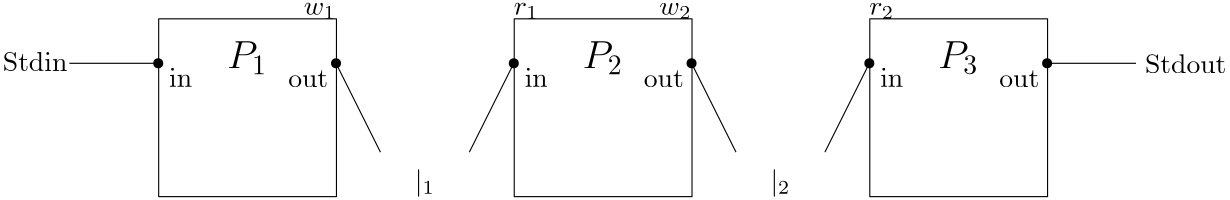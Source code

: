 <?xml version="1.0"?>
<!DOCTYPE ipe SYSTEM "ipe.dtd">
<ipe version="70218" creator="Ipe 7.2.28">
<info created="D:20231225205240" modified="D:20231225233610"/>
<ipestyle name="basic">
<symbol name="arrow/arc(spx)">
<path stroke="sym-stroke" fill="sym-stroke" pen="sym-pen">
0 0 m
-1 0.333 l
-1 -0.333 l
h
</path>
</symbol>
<symbol name="arrow/farc(spx)">
<path stroke="sym-stroke" fill="white" pen="sym-pen">
0 0 m
-1 0.333 l
-1 -0.333 l
h
</path>
</symbol>
<symbol name="arrow/ptarc(spx)">
<path stroke="sym-stroke" fill="sym-stroke" pen="sym-pen">
0 0 m
-1 0.333 l
-0.8 0 l
-1 -0.333 l
h
</path>
</symbol>
<symbol name="arrow/fptarc(spx)">
<path stroke="sym-stroke" fill="white" pen="sym-pen">
0 0 m
-1 0.333 l
-0.8 0 l
-1 -0.333 l
h
</path>
</symbol>
<symbol name="mark/circle(sx)" transformations="translations">
<path fill="sym-stroke">
0.6 0 0 0.6 0 0 e
0.4 0 0 0.4 0 0 e
</path>
</symbol>
<symbol name="mark/disk(sx)" transformations="translations">
<path fill="sym-stroke">
0.6 0 0 0.6 0 0 e
</path>
</symbol>
<symbol name="mark/fdisk(sfx)" transformations="translations">
<group>
<path fill="sym-fill">
0.5 0 0 0.5 0 0 e
</path>
<path fill="sym-stroke" fillrule="eofill">
0.6 0 0 0.6 0 0 e
0.4 0 0 0.4 0 0 e
</path>
</group>
</symbol>
<symbol name="mark/box(sx)" transformations="translations">
<path fill="sym-stroke" fillrule="eofill">
-0.6 -0.6 m
0.6 -0.6 l
0.6 0.6 l
-0.6 0.6 l
h
-0.4 -0.4 m
0.4 -0.4 l
0.4 0.4 l
-0.4 0.4 l
h
</path>
</symbol>
<symbol name="mark/square(sx)" transformations="translations">
<path fill="sym-stroke">
-0.6 -0.6 m
0.6 -0.6 l
0.6 0.6 l
-0.6 0.6 l
h
</path>
</symbol>
<symbol name="mark/fsquare(sfx)" transformations="translations">
<group>
<path fill="sym-fill">
-0.5 -0.5 m
0.5 -0.5 l
0.5 0.5 l
-0.5 0.5 l
h
</path>
<path fill="sym-stroke" fillrule="eofill">
-0.6 -0.6 m
0.6 -0.6 l
0.6 0.6 l
-0.6 0.6 l
h
-0.4 -0.4 m
0.4 -0.4 l
0.4 0.4 l
-0.4 0.4 l
h
</path>
</group>
</symbol>
<symbol name="mark/cross(sx)" transformations="translations">
<group>
<path fill="sym-stroke">
-0.43 -0.57 m
0.57 0.43 l
0.43 0.57 l
-0.57 -0.43 l
h
</path>
<path fill="sym-stroke">
-0.43 0.57 m
0.57 -0.43 l
0.43 -0.57 l
-0.57 0.43 l
h
</path>
</group>
</symbol>
<symbol name="arrow/fnormal(spx)">
<path stroke="sym-stroke" fill="white" pen="sym-pen">
0 0 m
-1 0.333 l
-1 -0.333 l
h
</path>
</symbol>
<symbol name="arrow/pointed(spx)">
<path stroke="sym-stroke" fill="sym-stroke" pen="sym-pen">
0 0 m
-1 0.333 l
-0.8 0 l
-1 -0.333 l
h
</path>
</symbol>
<symbol name="arrow/fpointed(spx)">
<path stroke="sym-stroke" fill="white" pen="sym-pen">
0 0 m
-1 0.333 l
-0.8 0 l
-1 -0.333 l
h
</path>
</symbol>
<symbol name="arrow/linear(spx)">
<path stroke="sym-stroke" pen="sym-pen">
-1 0.333 m
0 0 l
-1 -0.333 l
</path>
</symbol>
<symbol name="arrow/fdouble(spx)">
<path stroke="sym-stroke" fill="white" pen="sym-pen">
0 0 m
-1 0.333 l
-1 -0.333 l
h
-1 0 m
-2 0.333 l
-2 -0.333 l
h
</path>
</symbol>
<symbol name="arrow/double(spx)">
<path stroke="sym-stroke" fill="sym-stroke" pen="sym-pen">
0 0 m
-1 0.333 l
-1 -0.333 l
h
-1 0 m
-2 0.333 l
-2 -0.333 l
h
</path>
</symbol>
<symbol name="arrow/mid-normal(spx)">
<path stroke="sym-stroke" fill="sym-stroke" pen="sym-pen">
0.5 0 m
-0.5 0.333 l
-0.5 -0.333 l
h
</path>
</symbol>
<symbol name="arrow/mid-fnormal(spx)">
<path stroke="sym-stroke" fill="white" pen="sym-pen">
0.5 0 m
-0.5 0.333 l
-0.5 -0.333 l
h
</path>
</symbol>
<symbol name="arrow/mid-pointed(spx)">
<path stroke="sym-stroke" fill="sym-stroke" pen="sym-pen">
0.5 0 m
-0.5 0.333 l
-0.3 0 l
-0.5 -0.333 l
h
</path>
</symbol>
<symbol name="arrow/mid-fpointed(spx)">
<path stroke="sym-stroke" fill="white" pen="sym-pen">
0.5 0 m
-0.5 0.333 l
-0.3 0 l
-0.5 -0.333 l
h
</path>
</symbol>
<symbol name="arrow/mid-double(spx)">
<path stroke="sym-stroke" fill="sym-stroke" pen="sym-pen">
1 0 m
0 0.333 l
0 -0.333 l
h
0 0 m
-1 0.333 l
-1 -0.333 l
h
</path>
</symbol>
<symbol name="arrow/mid-fdouble(spx)">
<path stroke="sym-stroke" fill="white" pen="sym-pen">
1 0 m
0 0.333 l
0 -0.333 l
h
0 0 m
-1 0.333 l
-1 -0.333 l
h
</path>
</symbol>
<anglesize name="22.5 deg" value="22.5"/>
<anglesize name="30 deg" value="30"/>
<anglesize name="45 deg" value="45"/>
<anglesize name="60 deg" value="60"/>
<anglesize name="90 deg" value="90"/>
<arrowsize name="large" value="10"/>
<arrowsize name="small" value="5"/>
<arrowsize name="tiny" value="3"/>
<color name="blue" value="0 0 1"/>
<color name="brown" value="0.647 0.165 0.165"/>
<color name="darkblue" value="0 0 0.545"/>
<color name="darkcyan" value="0 0.545 0.545"/>
<color name="darkgray" value="0.663"/>
<color name="darkgreen" value="0 0.392 0"/>
<color name="darkmagenta" value="0.545 0 0.545"/>
<color name="darkorange" value="1 0.549 0"/>
<color name="darkred" value="0.545 0 0"/>
<color name="gold" value="1 0.843 0"/>
<color name="gray" value="0.745"/>
<color name="green" value="0 1 0"/>
<color name="lightblue" value="0.678 0.847 0.902"/>
<color name="lightcyan" value="0.878 1 1"/>
<color name="lightgray" value="0.827"/>
<color name="lightgreen" value="0.565 0.933 0.565"/>
<color name="lightyellow" value="1 1 0.878"/>
<color name="navy" value="0 0 0.502"/>
<color name="orange" value="1 0.647 0"/>
<color name="pink" value="1 0.753 0.796"/>
<color name="purple" value="0.627 0.125 0.941"/>
<color name="red" value="1 0 0"/>
<color name="seagreen" value="0.18 0.545 0.341"/>
<color name="turquoise" value="0.251 0.878 0.816"/>
<color name="violet" value="0.933 0.51 0.933"/>
<color name="yellow" value="1 1 0"/>
<dashstyle name="dash dot dotted" value="[4 2 1 2 1 2] 0"/>
<dashstyle name="dash dotted" value="[4 2 1 2] 0"/>
<dashstyle name="dashed" value="[4] 0"/>
<dashstyle name="dotted" value="[1 3] 0"/>
<gridsize name="10 pts (~3.5 mm)" value="10"/>
<gridsize name="14 pts (~5 mm)" value="14"/>
<gridsize name="16 pts (~6 mm)" value="16"/>
<gridsize name="20 pts (~7 mm)" value="20"/>
<gridsize name="28 pts (~10 mm)" value="28"/>
<gridsize name="32 pts (~12 mm)" value="32"/>
<gridsize name="4 pts" value="4"/>
<gridsize name="56 pts (~20 mm)" value="56"/>
<gridsize name="8 pts (~3 mm)" value="8"/>
<opacity name="10%" value="0.1"/>
<opacity name="30%" value="0.3"/>
<opacity name="50%" value="0.5"/>
<opacity name="75%" value="0.75"/>
<pen name="fat" value="1.2"/>
<pen name="heavier" value="0.8"/>
<pen name="ultrafat" value="2"/>
<symbolsize name="large" value="5"/>
<symbolsize name="small" value="2"/>
<symbolsize name="tiny" value="1.1"/>
<textsize name="Huge" value="\Huge"/>
<textsize name="LARGE" value="\LARGE"/>
<textsize name="Large" value="\Large"/>
<textsize name="footnote" value="\footnotesize"/>
<textsize name="huge" value="\huge"/>
<textsize name="large" value="\large"/>
<textsize name="script" value="\scriptsize"/>
<textsize name="small" value="\small"/>
<textsize name="tiny" value="\tiny"/>
<textstyle name="center" begin="\begin{center}" end="\end{center}"/>
<textstyle name="item" begin="\begin{itemize}\item{}" end="\end{itemize}"/>
<textstyle name="itemize" begin="\begin{itemize}" end="\end{itemize}"/>
<tiling name="falling" angle="-60" step="4" width="1"/>
<tiling name="rising" angle="30" step="4" width="1"/>
</ipestyle>
<page>
<layer name="alpha"/>
<view layers="alpha" active="alpha"/>
<path layer="alpha" matrix="1 0 0 1 0.163003 0" stroke="black">
64 768 m
64 704 l
128 704 l
128 768 l
h
</path>
<text matrix="0.5 0 0 0.5 56 384" transformations="translations" pos="80 752" stroke="black" type="label" width="14.534" height="9.805" depth="2.15" halign="center" valign="top" size="Large" style="math">P_1</text>
<use matrix="1 0 0 1 -80 -16" name="mark/disk(sx)" pos="144 768" size="normal" stroke="black"/>
<use name="mark/disk(sx)" pos="128 752" size="normal" stroke="black"/>
<text matrix="1 0 0 1 3.91207 -8.47615" transformations="translations" pos="64 752" stroke="black" type="label" width="8.302" height="6.654" depth="0" valign="baseline">in</text>
<text matrix="1 0 0 1 46.7819 -8.63926" transformations="translations" pos="64 752" stroke="black" type="label" width="14.391" height="6.128" depth="0" valign="baseline">out</text>
<text matrix="1 0 0 1 -2.50186 -1.42963" transformations="translations" pos="10.5403 750.627" stroke="black" type="label" width="23.246" height="6.918" depth="0" valign="bottom">Stdin</text>
<path stroke="black" fill="white">
32 752 m
64 752 l
</path>
<path matrix="1 0 0 1 128.163 0" stroke="black">
64 768 m
64 704 l
128 704 l
128 768 l
h
</path>
<text matrix="0.5 0 0 0.5 184 384" transformations="translations" pos="80 752" stroke="black" type="label" width="14.534" height="9.805" depth="2.15" halign="center" valign="top" size="Large" style="math">P_2</text>
<use matrix="1 0 0 1 48 -16" name="mark/disk(sx)" pos="144 768" size="normal" stroke="black"/>
<use matrix="1 0 0 1 128 0" name="mark/disk(sx)" pos="128 752" size="normal" stroke="black"/>
<text matrix="1 0 0 1 131.912 -8.47615" transformations="translations" pos="64 752" stroke="black" type="label" width="8.302" height="6.654" depth="0" valign="baseline">in</text>
<text matrix="1 0 0 1 174.782 -8.63926" transformations="translations" pos="64 752" stroke="black" type="label" width="14.391" height="6.128" depth="0" valign="baseline">out</text>
<text matrix="1 0 0 1 16 -16" transformations="translations" pos="112 784" stroke="black" type="label" width="11.602" height="4.294" depth="1.49" halign="right" valign="bottom" style="math">w_1</text>
<text transformations="translations" pos="160 704" stroke="black" type="label" width="7.237" height="7.473" depth="2.49" halign="center" valign="bottom" style="math">|_1</text>
<path stroke="black" fill="white">
128 752 m
144 720 l
</path>
<path stroke="black" fill="white">
192 752 m
176 720 l
</path>
<text transformations="translations" pos="192 768" stroke="black" type="label" width="8.964" height="4.294" depth="1.49" valign="bottom" style="math">r_1</text>
<text matrix="1 0 0 1 131.217 -3.57408" transformations="translations" pos="288 752" stroke="black" type="label" width="29.335" height="6.918" depth="0" valign="bottom">Stdout</text>
<path matrix="1 0 0 1 256.163 0" stroke="black">
64 768 m
64 704 l
128 704 l
128 768 l
h
</path>
<text matrix="0.5 0 0 0.5 312 384" transformations="translations" pos="80 752" stroke="black" type="label" width="14.534" height="9.805" depth="2.15" halign="center" valign="top" size="Large" style="math">P_3</text>
<use matrix="1 0 0 1 176 -16" name="mark/disk(sx)" pos="144 768" size="normal" stroke="black"/>
<use matrix="1 0 0 1 256 0" name="mark/disk(sx)" pos="128 752" size="normal" stroke="black"/>
<text matrix="1 0 0 1 259.912 -8.47615" transformations="translations" pos="64 752" stroke="black" type="label" width="8.302" height="6.654" depth="0" valign="baseline">in</text>
<text matrix="1 0 0 1 302.782 -8.63926" transformations="translations" pos="64 752" stroke="black" type="label" width="14.391" height="6.128" depth="0" valign="baseline">out</text>
<text matrix="1 0 0 1 128 0" transformations="translations" pos="160 704" stroke="black" type="label" width="7.237" height="7.473" depth="2.49" halign="center" valign="bottom" style="math">|_2</text>
<path matrix="1 0 0 1 128 0" stroke="black" fill="white">
128 752 m
144 720 l
</path>
<path matrix="1 0 0 1 128 0" stroke="black" fill="white">
192 752 m
176 720 l
</path>
<text matrix="1 0 0 1 128 0" transformations="translations" pos="192 768" stroke="black" type="label" width="8.964" height="4.294" depth="1.49" valign="bottom" style="math">r_2</text>
<path matrix="1 0 0 1 128 0" stroke="black" fill="white">
256 752 m
288 752 l
</path>
<text transformations="translations" pos="256 768" stroke="black" type="label" width="11.602" height="4.294" depth="1.49" halign="right" valign="bottom">$w_2$</text>
</page>
</ipe>
